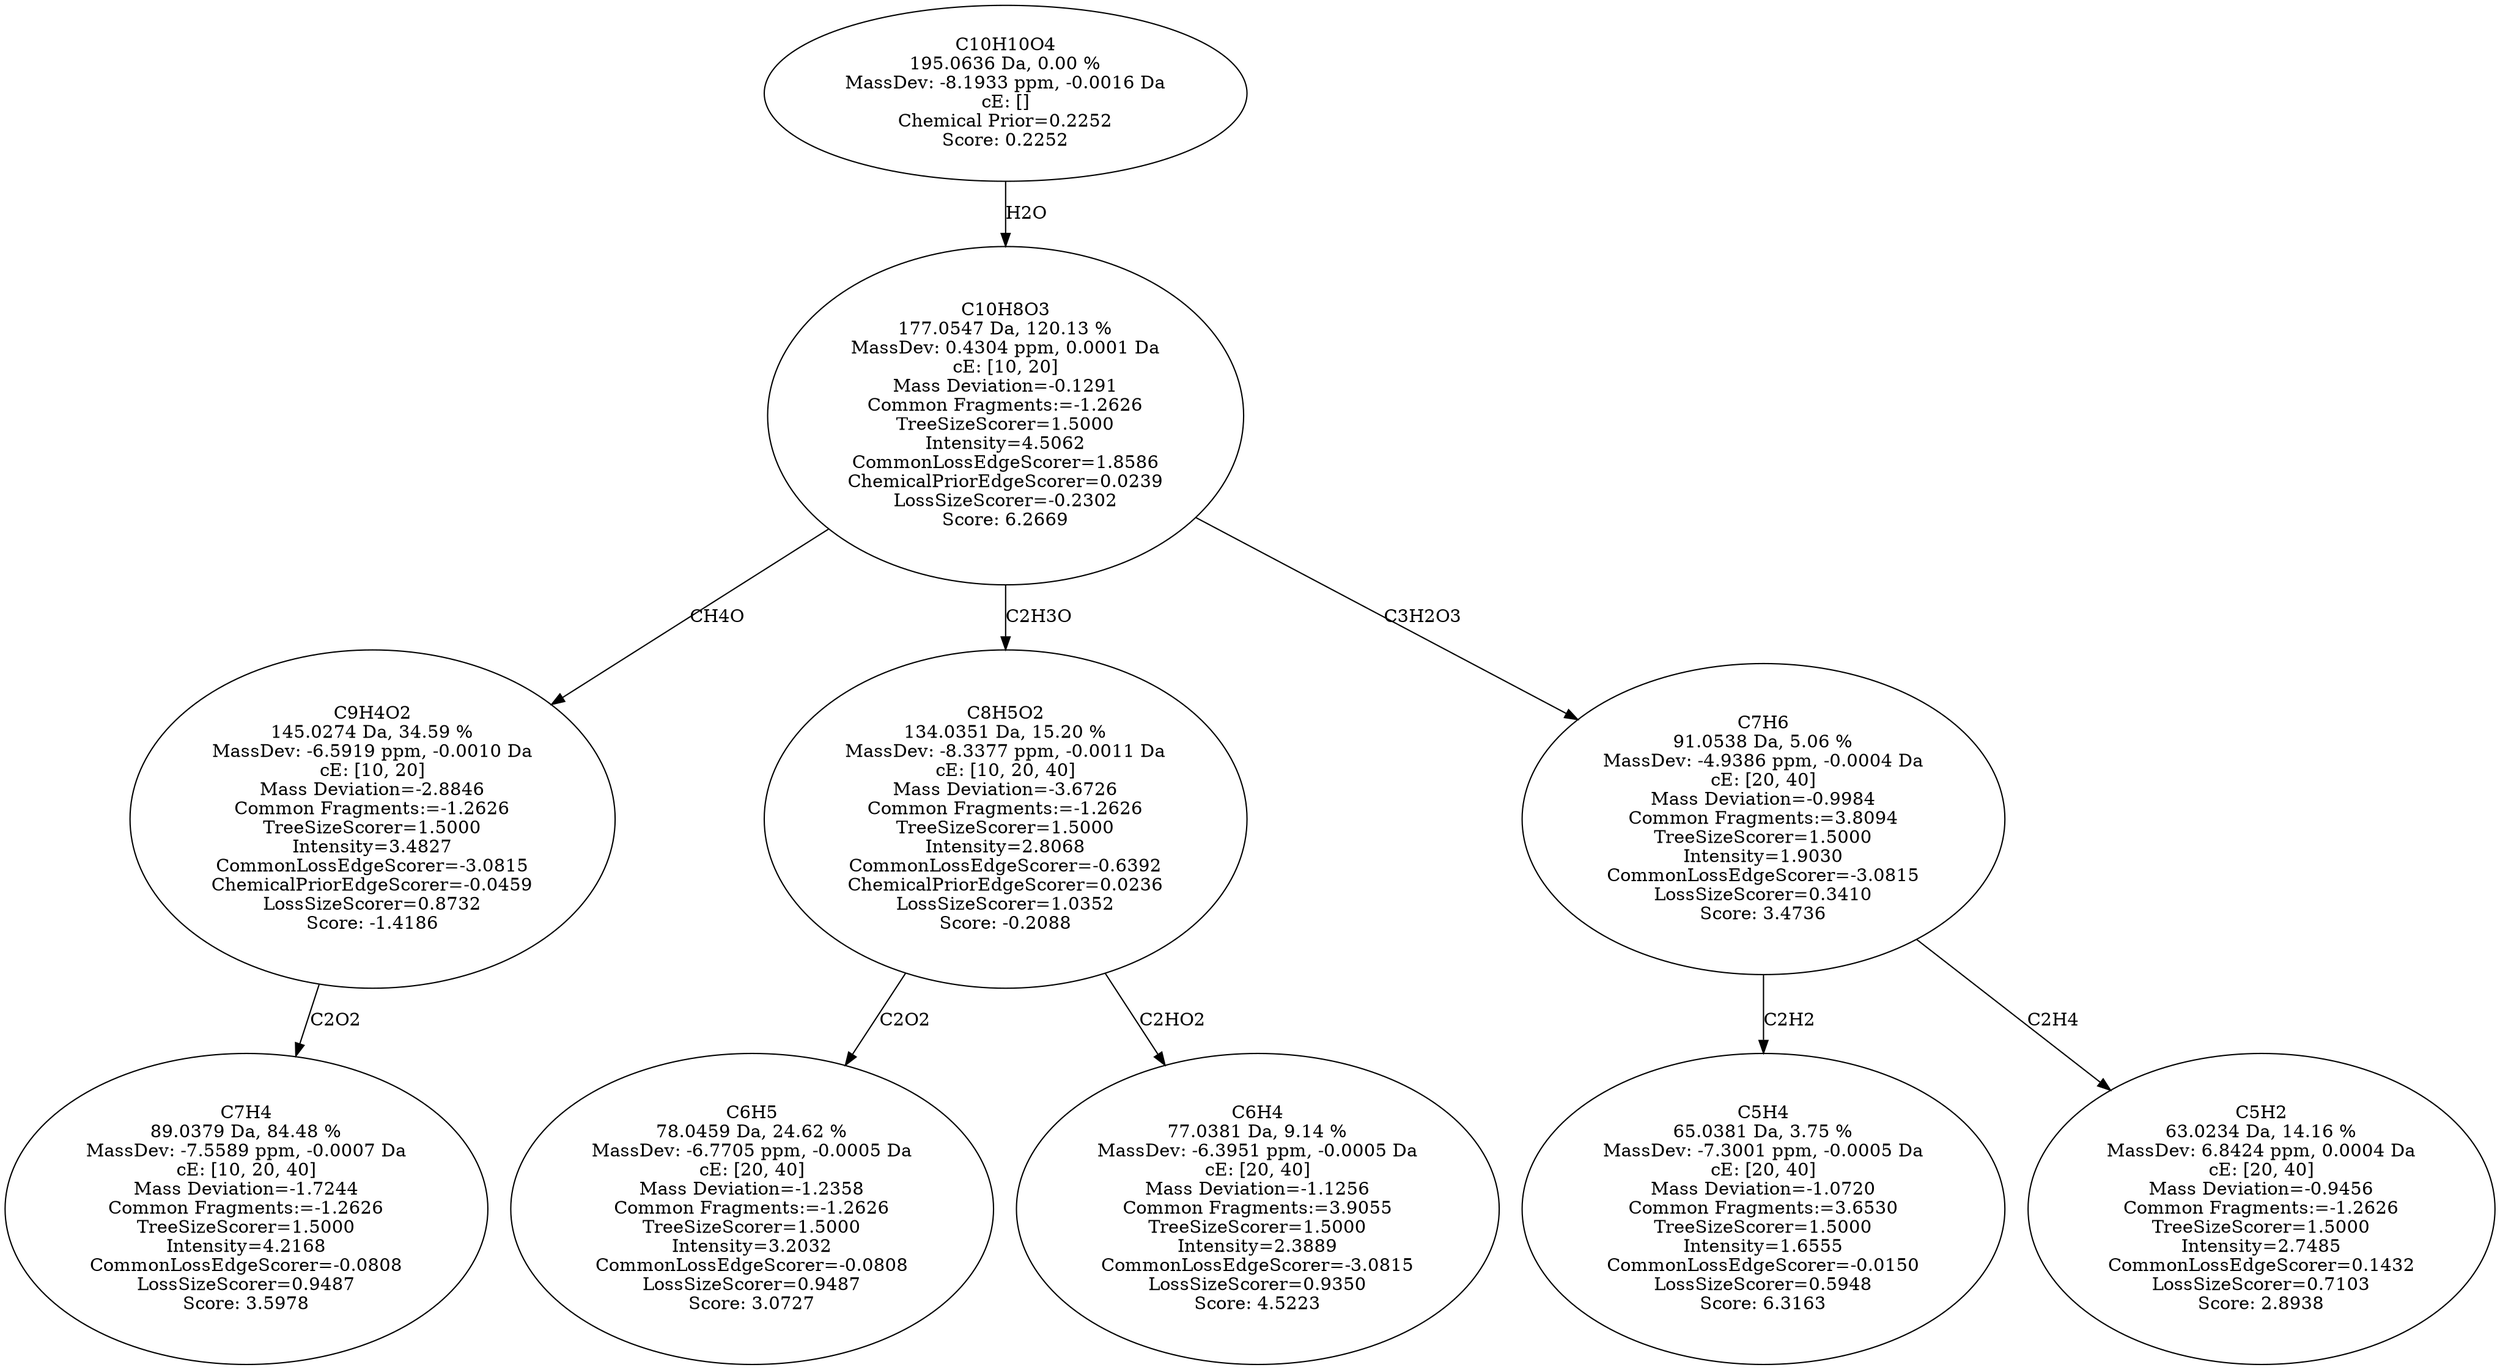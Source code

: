strict digraph {
v1 [label="C7H4\n89.0379 Da, 84.48 %\nMassDev: -7.5589 ppm, -0.0007 Da\ncE: [10, 20, 40]\nMass Deviation=-1.7244\nCommon Fragments:=-1.2626\nTreeSizeScorer=1.5000\nIntensity=4.2168\nCommonLossEdgeScorer=-0.0808\nLossSizeScorer=0.9487\nScore: 3.5978"];
v2 [label="C9H4O2\n145.0274 Da, 34.59 %\nMassDev: -6.5919 ppm, -0.0010 Da\ncE: [10, 20]\nMass Deviation=-2.8846\nCommon Fragments:=-1.2626\nTreeSizeScorer=1.5000\nIntensity=3.4827\nCommonLossEdgeScorer=-3.0815\nChemicalPriorEdgeScorer=-0.0459\nLossSizeScorer=0.8732\nScore: -1.4186"];
v3 [label="C6H5\n78.0459 Da, 24.62 %\nMassDev: -6.7705 ppm, -0.0005 Da\ncE: [20, 40]\nMass Deviation=-1.2358\nCommon Fragments:=-1.2626\nTreeSizeScorer=1.5000\nIntensity=3.2032\nCommonLossEdgeScorer=-0.0808\nLossSizeScorer=0.9487\nScore: 3.0727"];
v4 [label="C6H4\n77.0381 Da, 9.14 %\nMassDev: -6.3951 ppm, -0.0005 Da\ncE: [20, 40]\nMass Deviation=-1.1256\nCommon Fragments:=3.9055\nTreeSizeScorer=1.5000\nIntensity=2.3889\nCommonLossEdgeScorer=-3.0815\nLossSizeScorer=0.9350\nScore: 4.5223"];
v5 [label="C8H5O2\n134.0351 Da, 15.20 %\nMassDev: -8.3377 ppm, -0.0011 Da\ncE: [10, 20, 40]\nMass Deviation=-3.6726\nCommon Fragments:=-1.2626\nTreeSizeScorer=1.5000\nIntensity=2.8068\nCommonLossEdgeScorer=-0.6392\nChemicalPriorEdgeScorer=0.0236\nLossSizeScorer=1.0352\nScore: -0.2088"];
v6 [label="C5H4\n65.0381 Da, 3.75 %\nMassDev: -7.3001 ppm, -0.0005 Da\ncE: [20, 40]\nMass Deviation=-1.0720\nCommon Fragments:=3.6530\nTreeSizeScorer=1.5000\nIntensity=1.6555\nCommonLossEdgeScorer=-0.0150\nLossSizeScorer=0.5948\nScore: 6.3163"];
v7 [label="C5H2\n63.0234 Da, 14.16 %\nMassDev: 6.8424 ppm, 0.0004 Da\ncE: [20, 40]\nMass Deviation=-0.9456\nCommon Fragments:=-1.2626\nTreeSizeScorer=1.5000\nIntensity=2.7485\nCommonLossEdgeScorer=0.1432\nLossSizeScorer=0.7103\nScore: 2.8938"];
v8 [label="C7H6\n91.0538 Da, 5.06 %\nMassDev: -4.9386 ppm, -0.0004 Da\ncE: [20, 40]\nMass Deviation=-0.9984\nCommon Fragments:=3.8094\nTreeSizeScorer=1.5000\nIntensity=1.9030\nCommonLossEdgeScorer=-3.0815\nLossSizeScorer=0.3410\nScore: 3.4736"];
v9 [label="C10H8O3\n177.0547 Da, 120.13 %\nMassDev: 0.4304 ppm, 0.0001 Da\ncE: [10, 20]\nMass Deviation=-0.1291\nCommon Fragments:=-1.2626\nTreeSizeScorer=1.5000\nIntensity=4.5062\nCommonLossEdgeScorer=1.8586\nChemicalPriorEdgeScorer=0.0239\nLossSizeScorer=-0.2302\nScore: 6.2669"];
v10 [label="C10H10O4\n195.0636 Da, 0.00 %\nMassDev: -8.1933 ppm, -0.0016 Da\ncE: []\nChemical Prior=0.2252\nScore: 0.2252"];
v2 -> v1 [label="C2O2"];
v9 -> v2 [label="CH4O"];
v5 -> v3 [label="C2O2"];
v5 -> v4 [label="C2HO2"];
v9 -> v5 [label="C2H3O"];
v8 -> v6 [label="C2H2"];
v8 -> v7 [label="C2H4"];
v9 -> v8 [label="C3H2O3"];
v10 -> v9 [label="H2O"];
}